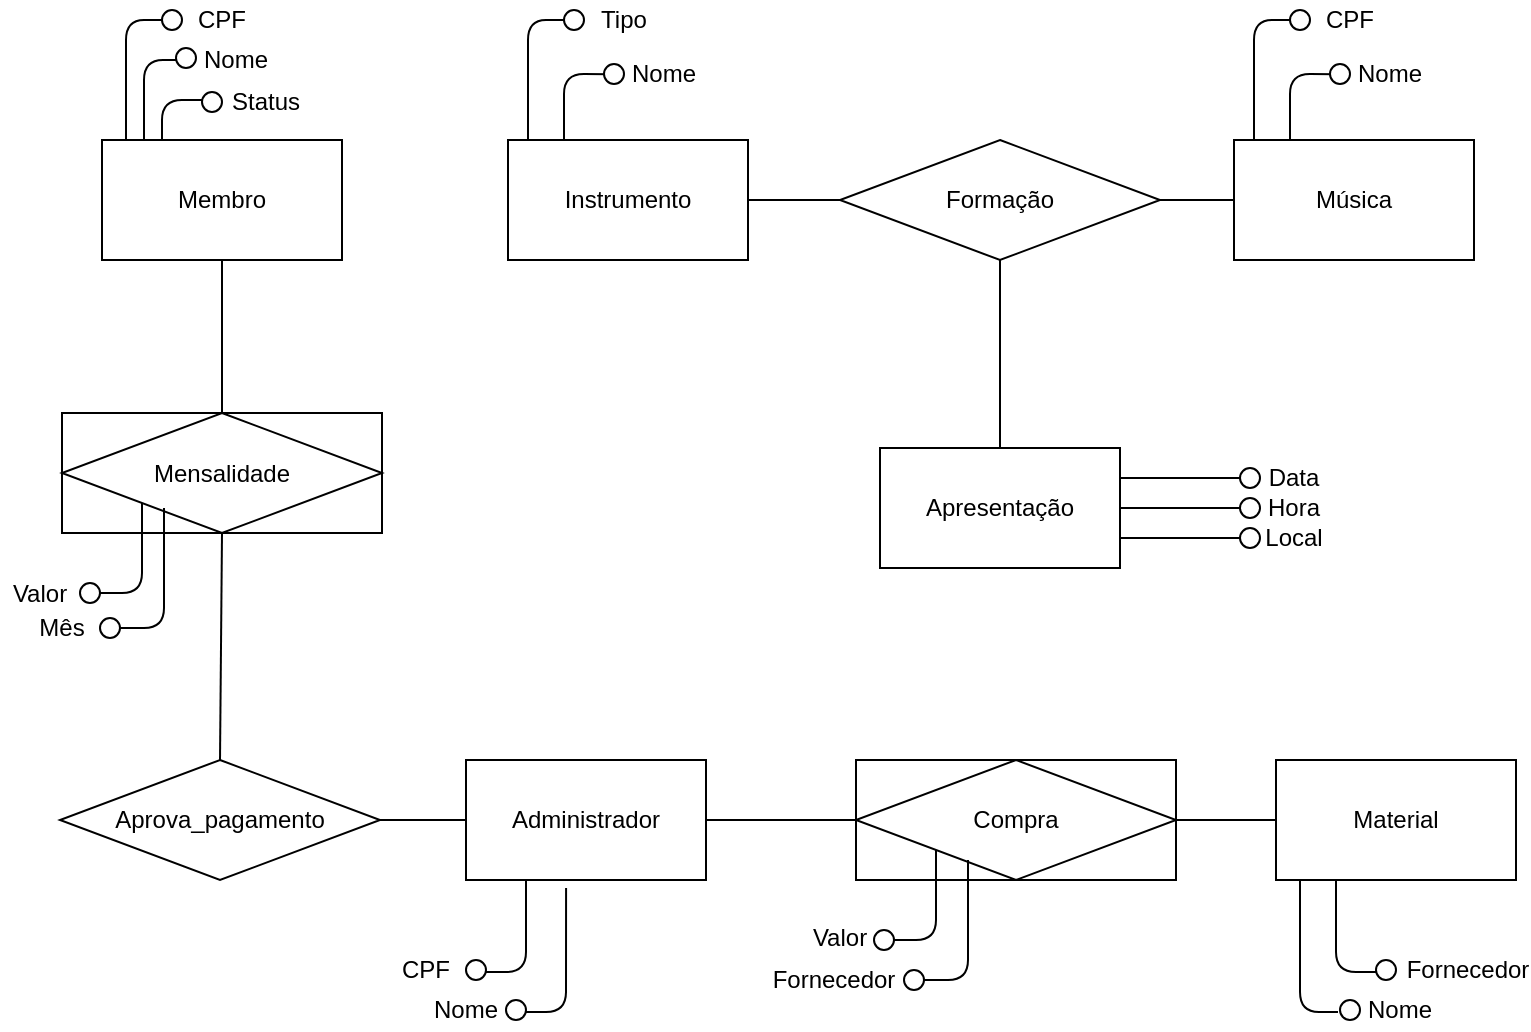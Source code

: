<mxfile version="13.0.6" type="device"><diagram id="bR1Ojec8Djs5WtcxV5u7" name="MER"><mxGraphModel dx="862" dy="482" grid="1" gridSize="10" guides="1" tooltips="1" connect="1" arrows="1" fold="1" page="1" pageScale="1" pageWidth="827" pageHeight="1169" math="0" shadow="0"><root><mxCell id="0"/><mxCell id="1" parent="0"/><mxCell id="k2j2_naBBh3LiQXu8P8m-1" value="Membro" style="rounded=0;whiteSpace=wrap;html=1;" vertex="1" parent="1"><mxGeometry x="81" y="150" width="120" height="60" as="geometry"/></mxCell><mxCell id="k2j2_naBBh3LiQXu8P8m-2" value="Apresentação" style="rounded=0;whiteSpace=wrap;html=1;" vertex="1" parent="1"><mxGeometry x="470" y="304" width="120" height="60" as="geometry"/></mxCell><mxCell id="k2j2_naBBh3LiQXu8P8m-3" value="Música" style="rounded=0;whiteSpace=wrap;html=1;" vertex="1" parent="1"><mxGeometry x="647" y="150" width="120" height="60" as="geometry"/></mxCell><mxCell id="k2j2_naBBh3LiQXu8P8m-4" value="Material" style="rounded=0;whiteSpace=wrap;html=1;" vertex="1" parent="1"><mxGeometry x="668" y="460" width="120" height="60" as="geometry"/></mxCell><mxCell id="k2j2_naBBh3LiQXu8P8m-5" value="Administrador" style="rounded=0;whiteSpace=wrap;html=1;" vertex="1" parent="1"><mxGeometry x="263" y="460" width="120" height="60" as="geometry"/></mxCell><mxCell id="k2j2_naBBh3LiQXu8P8m-7" value="" style="endArrow=none;html=1;exitX=0.1;exitY=0;exitDx=0;exitDy=0;exitPerimeter=0;" edge="1" parent="1" source="k2j2_naBBh3LiQXu8P8m-1"><mxGeometry width="50" height="50" relative="1" as="geometry"><mxPoint x="81" y="140" as="sourcePoint"/><mxPoint x="111" y="90" as="targetPoint"/><Array as="points"><mxPoint x="93" y="90"/></Array></mxGeometry></mxCell><mxCell id="k2j2_naBBh3LiQXu8P8m-11" value="" style="ellipse;whiteSpace=wrap;html=1;aspect=fixed;" vertex="1" parent="1"><mxGeometry x="111" y="85" width="10" height="10" as="geometry"/></mxCell><mxCell id="k2j2_naBBh3LiQXu8P8m-12" value="CPF" style="text;html=1;strokeColor=none;fillColor=none;align=center;verticalAlign=middle;whiteSpace=wrap;rounded=0;" vertex="1" parent="1"><mxGeometry x="121" y="80" width="40" height="20" as="geometry"/></mxCell><mxCell id="k2j2_naBBh3LiQXu8P8m-13" value="" style="endArrow=none;html=1;" edge="1" parent="1"><mxGeometry width="50" height="50" relative="1" as="geometry"><mxPoint x="102" y="150" as="sourcePoint"/><mxPoint x="121" y="110" as="targetPoint"/><Array as="points"><mxPoint x="102" y="110"/></Array></mxGeometry></mxCell><mxCell id="k2j2_naBBh3LiQXu8P8m-15" value="Nome" style="text;html=1;strokeColor=none;fillColor=none;align=center;verticalAlign=middle;whiteSpace=wrap;rounded=0;" vertex="1" parent="1"><mxGeometry x="128" y="100" width="40" height="20" as="geometry"/></mxCell><mxCell id="k2j2_naBBh3LiQXu8P8m-17" value="" style="ellipse;whiteSpace=wrap;html=1;aspect=fixed;" vertex="1" parent="1"><mxGeometry x="118" y="104" width="10" height="10" as="geometry"/></mxCell><mxCell id="k2j2_naBBh3LiQXu8P8m-25" value="" style="endArrow=none;html=1;exitX=1;exitY=0.25;exitDx=0;exitDy=0;" edge="1" parent="1" source="k2j2_naBBh3LiQXu8P8m-2"><mxGeometry width="50" height="50" relative="1" as="geometry"><mxPoint x="480" y="304" as="sourcePoint"/><mxPoint x="652" y="319" as="targetPoint"/><Array as="points"><mxPoint x="632" y="319"/></Array></mxGeometry></mxCell><mxCell id="k2j2_naBBh3LiQXu8P8m-26" value="" style="ellipse;whiteSpace=wrap;html=1;aspect=fixed;" vertex="1" parent="1"><mxGeometry x="650" y="314" width="10" height="10" as="geometry"/></mxCell><mxCell id="k2j2_naBBh3LiQXu8P8m-27" value="Data" style="text;html=1;strokeColor=none;fillColor=none;align=center;verticalAlign=middle;whiteSpace=wrap;rounded=0;" vertex="1" parent="1"><mxGeometry x="657" y="309" width="40" height="20" as="geometry"/></mxCell><mxCell id="k2j2_naBBh3LiQXu8P8m-28" value="" style="endArrow=none;html=1;exitX=1;exitY=0.5;exitDx=0;exitDy=0;" edge="1" parent="1" source="k2j2_naBBh3LiQXu8P8m-2"><mxGeometry width="50" height="50" relative="1" as="geometry"><mxPoint x="498" y="304" as="sourcePoint"/><mxPoint x="652" y="334" as="targetPoint"/><Array as="points"><mxPoint x="632" y="334"/></Array></mxGeometry></mxCell><mxCell id="k2j2_naBBh3LiQXu8P8m-30" value="" style="ellipse;whiteSpace=wrap;html=1;aspect=fixed;" vertex="1" parent="1"><mxGeometry x="650" y="329" width="10" height="10" as="geometry"/></mxCell><mxCell id="k2j2_naBBh3LiQXu8P8m-31" value="" style="endArrow=none;html=1;exitX=0.1;exitY=0;exitDx=0;exitDy=0;exitPerimeter=0;" edge="1" parent="1"><mxGeometry width="50" height="50" relative="1" as="geometry"><mxPoint x="657" y="150" as="sourcePoint"/><mxPoint x="675" y="90" as="targetPoint"/><Array as="points"><mxPoint x="657" y="90"/></Array></mxGeometry></mxCell><mxCell id="k2j2_naBBh3LiQXu8P8m-32" value="" style="ellipse;whiteSpace=wrap;html=1;aspect=fixed;" vertex="1" parent="1"><mxGeometry x="675" y="85" width="10" height="10" as="geometry"/></mxCell><mxCell id="k2j2_naBBh3LiQXu8P8m-33" value="CPF" style="text;html=1;strokeColor=none;fillColor=none;align=center;verticalAlign=middle;whiteSpace=wrap;rounded=0;" vertex="1" parent="1"><mxGeometry x="685" y="80" width="40" height="20" as="geometry"/></mxCell><mxCell id="k2j2_naBBh3LiQXu8P8m-34" value="" style="endArrow=none;html=1;exitX=0.25;exitY=0;exitDx=0;exitDy=0;entryX=0;entryY=1;entryDx=0;entryDy=0;" edge="1" parent="1"><mxGeometry width="50" height="50" relative="1" as="geometry"><mxPoint x="675" y="150" as="sourcePoint"/><mxPoint x="697.929" y="117.071" as="targetPoint"/><Array as="points"><mxPoint x="675" y="117"/></Array></mxGeometry></mxCell><mxCell id="k2j2_naBBh3LiQXu8P8m-35" value="Nome" style="text;html=1;strokeColor=none;fillColor=none;align=center;verticalAlign=middle;whiteSpace=wrap;rounded=0;" vertex="1" parent="1"><mxGeometry x="705" y="107" width="40" height="20" as="geometry"/></mxCell><mxCell id="k2j2_naBBh3LiQXu8P8m-36" value="" style="ellipse;whiteSpace=wrap;html=1;aspect=fixed;" vertex="1" parent="1"><mxGeometry x="695" y="112" width="10" height="10" as="geometry"/></mxCell><mxCell id="k2j2_naBBh3LiQXu8P8m-37" value="" style="endArrow=none;html=1;exitX=0.25;exitY=1;exitDx=0;exitDy=0;" edge="1" parent="1" source="k2j2_naBBh3LiQXu8P8m-5"><mxGeometry width="50" height="50" relative="1" as="geometry"><mxPoint x="279" y="460" as="sourcePoint"/><mxPoint x="273" y="566" as="targetPoint"/><Array as="points"><mxPoint x="293" y="566"/></Array></mxGeometry></mxCell><mxCell id="k2j2_naBBh3LiQXu8P8m-38" value="" style="ellipse;whiteSpace=wrap;html=1;aspect=fixed;" vertex="1" parent="1"><mxGeometry x="263" y="560" width="10" height="10" as="geometry"/></mxCell><mxCell id="k2j2_naBBh3LiQXu8P8m-40" value="" style="endArrow=none;html=1;exitX=0.417;exitY=1.067;exitDx=0;exitDy=0;exitPerimeter=0;" edge="1" parent="1" source="k2j2_naBBh3LiQXu8P8m-5"><mxGeometry width="50" height="50" relative="1" as="geometry"><mxPoint x="297" y="460" as="sourcePoint"/><mxPoint x="293" y="586" as="targetPoint"/><Array as="points"><mxPoint x="313" y="586"/></Array></mxGeometry></mxCell><mxCell id="k2j2_naBBh3LiQXu8P8m-41" value="Nome" style="text;html=1;strokeColor=none;fillColor=none;align=center;verticalAlign=middle;whiteSpace=wrap;rounded=0;" vertex="1" parent="1"><mxGeometry x="243" y="575" width="40" height="20" as="geometry"/></mxCell><mxCell id="k2j2_naBBh3LiQXu8P8m-42" value="" style="ellipse;whiteSpace=wrap;html=1;aspect=fixed;" vertex="1" parent="1"><mxGeometry x="283" y="580" width="10" height="10" as="geometry"/></mxCell><mxCell id="k2j2_naBBh3LiQXu8P8m-43" value="" style="endArrow=none;html=1;" edge="1" parent="1"><mxGeometry width="50" height="50" relative="1" as="geometry"><mxPoint x="680" y="520" as="sourcePoint"/><mxPoint x="699" y="586" as="targetPoint"/><Array as="points"><mxPoint x="680" y="586"/></Array></mxGeometry></mxCell><mxCell id="k2j2_naBBh3LiQXu8P8m-44" value="" style="ellipse;whiteSpace=wrap;html=1;aspect=fixed;" vertex="1" parent="1"><mxGeometry x="700" y="580" width="10" height="10" as="geometry"/></mxCell><mxCell id="k2j2_naBBh3LiQXu8P8m-45" value="Nome" style="text;html=1;strokeColor=none;fillColor=none;align=center;verticalAlign=middle;whiteSpace=wrap;rounded=0;" vertex="1" parent="1"><mxGeometry x="710" y="575" width="40" height="20" as="geometry"/></mxCell><mxCell id="k2j2_naBBh3LiQXu8P8m-46" value="" style="endArrow=none;html=1;exitX=0.25;exitY=1;exitDx=0;exitDy=0;" edge="1" parent="1" source="k2j2_naBBh3LiQXu8P8m-4"><mxGeometry width="50" height="50" relative="1" as="geometry"><mxPoint x="698" y="460" as="sourcePoint"/><mxPoint x="721" y="566" as="targetPoint"/><Array as="points"><mxPoint x="698" y="566"/></Array></mxGeometry></mxCell><mxCell id="k2j2_naBBh3LiQXu8P8m-47" value="Fornecedor" style="text;html=1;strokeColor=none;fillColor=none;align=center;verticalAlign=middle;whiteSpace=wrap;rounded=0;" vertex="1" parent="1"><mxGeometry x="744" y="555" width="40" height="20" as="geometry"/></mxCell><mxCell id="k2j2_naBBh3LiQXu8P8m-48" value="" style="ellipse;whiteSpace=wrap;html=1;aspect=fixed;" vertex="1" parent="1"><mxGeometry x="718" y="560" width="10" height="10" as="geometry"/></mxCell><mxCell id="k2j2_naBBh3LiQXu8P8m-53" value="" style="endArrow=none;html=1;exitX=1;exitY=0.75;exitDx=0;exitDy=0;" edge="1" parent="1" source="k2j2_naBBh3LiQXu8P8m-2"><mxGeometry width="50" height="50" relative="1" as="geometry"><mxPoint x="490" y="314" as="sourcePoint"/><mxPoint x="652" y="349" as="targetPoint"/><Array as="points"><mxPoint x="622" y="349"/></Array></mxGeometry></mxCell><mxCell id="k2j2_naBBh3LiQXu8P8m-54" value="" style="ellipse;whiteSpace=wrap;html=1;aspect=fixed;" vertex="1" parent="1"><mxGeometry x="650" y="344" width="10" height="10" as="geometry"/></mxCell><mxCell id="k2j2_naBBh3LiQXu8P8m-55" value="Hora" style="text;html=1;strokeColor=none;fillColor=none;align=center;verticalAlign=middle;whiteSpace=wrap;rounded=0;" vertex="1" parent="1"><mxGeometry x="657" y="324" width="40" height="20" as="geometry"/></mxCell><mxCell id="k2j2_naBBh3LiQXu8P8m-59" value="Local" style="text;html=1;strokeColor=none;fillColor=none;align=center;verticalAlign=middle;whiteSpace=wrap;rounded=0;" vertex="1" parent="1"><mxGeometry x="657" y="339" width="40" height="20" as="geometry"/></mxCell><mxCell id="k2j2_naBBh3LiQXu8P8m-61" value="" style="endArrow=none;html=1;exitX=0.25;exitY=0;exitDx=0;exitDy=0;" edge="1" parent="1" source="k2j2_naBBh3LiQXu8P8m-1"><mxGeometry width="50" height="50" relative="1" as="geometry"><mxPoint x="119" y="152" as="sourcePoint"/><mxPoint x="131" y="130" as="targetPoint"/><Array as="points"><mxPoint x="111" y="130"/></Array></mxGeometry></mxCell><mxCell id="k2j2_naBBh3LiQXu8P8m-62" value="" style="ellipse;whiteSpace=wrap;html=1;aspect=fixed;" vertex="1" parent="1"><mxGeometry x="131" y="126" width="10" height="10" as="geometry"/></mxCell><mxCell id="k2j2_naBBh3LiQXu8P8m-63" value="Status" style="text;html=1;strokeColor=none;fillColor=none;align=center;verticalAlign=middle;whiteSpace=wrap;rounded=0;" vertex="1" parent="1"><mxGeometry x="143" y="121" width="40" height="20" as="geometry"/></mxCell><mxCell id="k2j2_naBBh3LiQXu8P8m-74" value="" style="ellipse;whiteSpace=wrap;html=1;aspect=fixed;" vertex="1" parent="1"><mxGeometry x="70" y="371.5" width="10" height="10" as="geometry"/></mxCell><mxCell id="k2j2_naBBh3LiQXu8P8m-75" value="Valor" style="text;html=1;strokeColor=none;fillColor=none;align=center;verticalAlign=middle;whiteSpace=wrap;rounded=0;" vertex="1" parent="1"><mxGeometry x="30.0" y="366.5" width="40" height="20" as="geometry"/></mxCell><mxCell id="k2j2_naBBh3LiQXu8P8m-76" value="" style="rounded=0;whiteSpace=wrap;html=1;" vertex="1" parent="1"><mxGeometry x="61" y="286.5" width="160" height="60" as="geometry"/></mxCell><mxCell id="k2j2_naBBh3LiQXu8P8m-60" value="Mensalidade" style="rhombus;whiteSpace=wrap;html=1;" vertex="1" parent="1"><mxGeometry x="61" y="286.5" width="160" height="60" as="geometry"/></mxCell><mxCell id="k2j2_naBBh3LiQXu8P8m-71" value="" style="endArrow=none;html=1;" edge="1" parent="1"><mxGeometry width="50" height="50" relative="1" as="geometry"><mxPoint x="101" y="331.5" as="sourcePoint"/><mxPoint x="80" y="376.5" as="targetPoint"/><Array as="points"><mxPoint x="101" y="376.5"/></Array></mxGeometry></mxCell><mxCell id="k2j2_naBBh3LiQXu8P8m-83" value="" style="ellipse;whiteSpace=wrap;html=1;aspect=fixed;" vertex="1" parent="1"><mxGeometry x="80" y="389" width="10" height="10" as="geometry"/></mxCell><mxCell id="k2j2_naBBh3LiQXu8P8m-84" value="Mês" style="text;html=1;strokeColor=none;fillColor=none;align=center;verticalAlign=middle;whiteSpace=wrap;rounded=0;" vertex="1" parent="1"><mxGeometry x="41" y="384" width="40" height="20" as="geometry"/></mxCell><mxCell id="k2j2_naBBh3LiQXu8P8m-85" value="" style="endArrow=none;html=1;" edge="1" parent="1"><mxGeometry width="50" height="50" relative="1" as="geometry"><mxPoint x="112" y="334" as="sourcePoint"/><mxPoint x="90" y="394" as="targetPoint"/><Array as="points"><mxPoint x="112" y="394"/></Array></mxGeometry></mxCell><mxCell id="k2j2_naBBh3LiQXu8P8m-87" value="" style="ellipse;whiteSpace=wrap;html=1;aspect=fixed;" vertex="1" parent="1"><mxGeometry x="467" y="545" width="10" height="10" as="geometry"/></mxCell><mxCell id="k2j2_naBBh3LiQXu8P8m-88" value="Valor" style="text;html=1;strokeColor=none;fillColor=none;align=center;verticalAlign=middle;whiteSpace=wrap;rounded=0;" vertex="1" parent="1"><mxGeometry x="430" y="539" width="40" height="20" as="geometry"/></mxCell><mxCell id="k2j2_naBBh3LiQXu8P8m-89" value="" style="rounded=0;whiteSpace=wrap;html=1;" vertex="1" parent="1"><mxGeometry x="458" y="460" width="160" height="60" as="geometry"/></mxCell><mxCell id="k2j2_naBBh3LiQXu8P8m-90" value="Compra" style="rhombus;whiteSpace=wrap;html=1;" vertex="1" parent="1"><mxGeometry x="458" y="460" width="160" height="60" as="geometry"/></mxCell><mxCell id="k2j2_naBBh3LiQXu8P8m-91" value="" style="endArrow=none;html=1;" edge="1" parent="1"><mxGeometry width="50" height="50" relative="1" as="geometry"><mxPoint x="498" y="505" as="sourcePoint"/><mxPoint x="477" y="550" as="targetPoint"/><Array as="points"><mxPoint x="498" y="550"/></Array></mxGeometry></mxCell><mxCell id="k2j2_naBBh3LiQXu8P8m-92" value="" style="ellipse;whiteSpace=wrap;html=1;aspect=fixed;" vertex="1" parent="1"><mxGeometry x="482" y="565" width="10" height="10" as="geometry"/></mxCell><mxCell id="k2j2_naBBh3LiQXu8P8m-93" value="Fornecedor" style="text;html=1;strokeColor=none;fillColor=none;align=center;verticalAlign=middle;whiteSpace=wrap;rounded=0;" vertex="1" parent="1"><mxGeometry x="427" y="560" width="40" height="20" as="geometry"/></mxCell><mxCell id="k2j2_naBBh3LiQXu8P8m-94" value="" style="endArrow=none;html=1;" edge="1" parent="1"><mxGeometry width="50" height="50" relative="1" as="geometry"><mxPoint x="514" y="510" as="sourcePoint"/><mxPoint x="492" y="570" as="targetPoint"/><Array as="points"><mxPoint x="514" y="570"/></Array></mxGeometry></mxCell><mxCell id="k2j2_naBBh3LiQXu8P8m-98" value="Instrumento" style="rounded=0;whiteSpace=wrap;html=1;" vertex="1" parent="1"><mxGeometry x="284" y="150" width="120" height="60" as="geometry"/></mxCell><mxCell id="k2j2_naBBh3LiQXu8P8m-99" value="" style="endArrow=none;html=1;exitX=0.1;exitY=0;exitDx=0;exitDy=0;exitPerimeter=0;" edge="1" parent="1"><mxGeometry width="50" height="50" relative="1" as="geometry"><mxPoint x="294" y="150" as="sourcePoint"/><mxPoint x="312" y="90" as="targetPoint"/><Array as="points"><mxPoint x="294" y="90"/></Array></mxGeometry></mxCell><mxCell id="k2j2_naBBh3LiQXu8P8m-100" value="" style="ellipse;whiteSpace=wrap;html=1;aspect=fixed;" vertex="1" parent="1"><mxGeometry x="312" y="85" width="10" height="10" as="geometry"/></mxCell><mxCell id="k2j2_naBBh3LiQXu8P8m-101" value="Tipo" style="text;html=1;strokeColor=none;fillColor=none;align=center;verticalAlign=middle;whiteSpace=wrap;rounded=0;" vertex="1" parent="1"><mxGeometry x="322" y="80" width="40" height="20" as="geometry"/></mxCell><mxCell id="k2j2_naBBh3LiQXu8P8m-102" value="" style="endArrow=none;html=1;exitX=0.25;exitY=0;exitDx=0;exitDy=0;entryX=0;entryY=1;entryDx=0;entryDy=0;" edge="1" parent="1"><mxGeometry width="50" height="50" relative="1" as="geometry"><mxPoint x="312" y="150" as="sourcePoint"/><mxPoint x="334.929" y="117.071" as="targetPoint"/><Array as="points"><mxPoint x="312" y="117"/></Array></mxGeometry></mxCell><mxCell id="k2j2_naBBh3LiQXu8P8m-103" value="Nome" style="text;html=1;strokeColor=none;fillColor=none;align=center;verticalAlign=middle;whiteSpace=wrap;rounded=0;" vertex="1" parent="1"><mxGeometry x="342" y="107" width="40" height="20" as="geometry"/></mxCell><mxCell id="k2j2_naBBh3LiQXu8P8m-104" value="" style="ellipse;whiteSpace=wrap;html=1;aspect=fixed;" vertex="1" parent="1"><mxGeometry x="332" y="112" width="10" height="10" as="geometry"/></mxCell><mxCell id="k2j2_naBBh3LiQXu8P8m-106" value="Aprova_pagamento" style="rhombus;whiteSpace=wrap;html=1;" vertex="1" parent="1"><mxGeometry x="60" y="460" width="160" height="60" as="geometry"/></mxCell><mxCell id="k2j2_naBBh3LiQXu8P8m-108" value="CPF" style="text;html=1;strokeColor=none;fillColor=none;align=center;verticalAlign=middle;whiteSpace=wrap;rounded=0;" vertex="1" parent="1"><mxGeometry x="223" y="555" width="40" height="20" as="geometry"/></mxCell><mxCell id="k2j2_naBBh3LiQXu8P8m-109" value="Formação" style="rhombus;whiteSpace=wrap;html=1;" vertex="1" parent="1"><mxGeometry x="450" y="150" width="160" height="60" as="geometry"/></mxCell><mxCell id="k2j2_naBBh3LiQXu8P8m-115" value="" style="endArrow=none;html=1;exitX=0.5;exitY=1;exitDx=0;exitDy=0;entryX=0.5;entryY=0;entryDx=0;entryDy=0;" edge="1" parent="1" source="k2j2_naBBh3LiQXu8P8m-109" target="k2j2_naBBh3LiQXu8P8m-2"><mxGeometry width="50" height="50" relative="1" as="geometry"><mxPoint x="260" y="300" as="sourcePoint"/><mxPoint x="310" y="250" as="targetPoint"/></mxGeometry></mxCell><mxCell id="k2j2_naBBh3LiQXu8P8m-116" value="" style="endArrow=none;html=1;exitX=1;exitY=0.5;exitDx=0;exitDy=0;entryX=0;entryY=0.5;entryDx=0;entryDy=0;" edge="1" parent="1" source="k2j2_naBBh3LiQXu8P8m-109" target="k2j2_naBBh3LiQXu8P8m-3"><mxGeometry width="50" height="50" relative="1" as="geometry"><mxPoint x="680" y="310" as="sourcePoint"/><mxPoint x="730" y="260" as="targetPoint"/></mxGeometry></mxCell><mxCell id="k2j2_naBBh3LiQXu8P8m-117" value="" style="endArrow=none;html=1;entryX=0;entryY=0.5;entryDx=0;entryDy=0;exitX=1;exitY=0.5;exitDx=0;exitDy=0;" edge="1" parent="1" source="k2j2_naBBh3LiQXu8P8m-98" target="k2j2_naBBh3LiQXu8P8m-109"><mxGeometry width="50" height="50" relative="1" as="geometry"><mxPoint x="240" y="290" as="sourcePoint"/><mxPoint x="290" y="240" as="targetPoint"/></mxGeometry></mxCell><mxCell id="k2j2_naBBh3LiQXu8P8m-118" value="" style="endArrow=none;html=1;entryX=0.5;entryY=1;entryDx=0;entryDy=0;exitX=0.5;exitY=0;exitDx=0;exitDy=0;" edge="1" parent="1" source="k2j2_naBBh3LiQXu8P8m-106" target="k2j2_naBBh3LiQXu8P8m-76"><mxGeometry width="50" height="50" relative="1" as="geometry"><mxPoint x="160" y="460" as="sourcePoint"/><mxPoint x="210" y="410" as="targetPoint"/></mxGeometry></mxCell><mxCell id="k2j2_naBBh3LiQXu8P8m-119" value="" style="endArrow=none;html=1;entryX=0;entryY=0.5;entryDx=0;entryDy=0;exitX=1;exitY=0.5;exitDx=0;exitDy=0;" edge="1" parent="1" source="k2j2_naBBh3LiQXu8P8m-106" target="k2j2_naBBh3LiQXu8P8m-5"><mxGeometry width="50" height="50" relative="1" as="geometry"><mxPoint x="220" y="320" as="sourcePoint"/><mxPoint x="270" y="270" as="targetPoint"/></mxGeometry></mxCell><mxCell id="k2j2_naBBh3LiQXu8P8m-120" value="" style="endArrow=none;html=1;exitX=1;exitY=0.5;exitDx=0;exitDy=0;entryX=0;entryY=0.5;entryDx=0;entryDy=0;" edge="1" parent="1" source="k2j2_naBBh3LiQXu8P8m-5" target="k2j2_naBBh3LiQXu8P8m-90"><mxGeometry width="50" height="50" relative="1" as="geometry"><mxPoint x="380" y="470" as="sourcePoint"/><mxPoint x="430" y="420" as="targetPoint"/></mxGeometry></mxCell><mxCell id="k2j2_naBBh3LiQXu8P8m-121" value="" style="endArrow=none;html=1;exitX=1;exitY=0.5;exitDx=0;exitDy=0;entryX=0;entryY=0.5;entryDx=0;entryDy=0;" edge="1" parent="1" source="k2j2_naBBh3LiQXu8P8m-89" target="k2j2_naBBh3LiQXu8P8m-4"><mxGeometry width="50" height="50" relative="1" as="geometry"><mxPoint x="650" y="460" as="sourcePoint"/><mxPoint x="700" y="410" as="targetPoint"/></mxGeometry></mxCell><mxCell id="k2j2_naBBh3LiQXu8P8m-122" value="" style="endArrow=none;html=1;entryX=0.5;entryY=1;entryDx=0;entryDy=0;exitX=0.5;exitY=0;exitDx=0;exitDy=0;" edge="1" parent="1" source="k2j2_naBBh3LiQXu8P8m-76" target="k2j2_naBBh3LiQXu8P8m-1"><mxGeometry width="50" height="50" relative="1" as="geometry"><mxPoint x="120" y="280" as="sourcePoint"/><mxPoint x="170" y="230" as="targetPoint"/></mxGeometry></mxCell></root></mxGraphModel></diagram></mxfile>